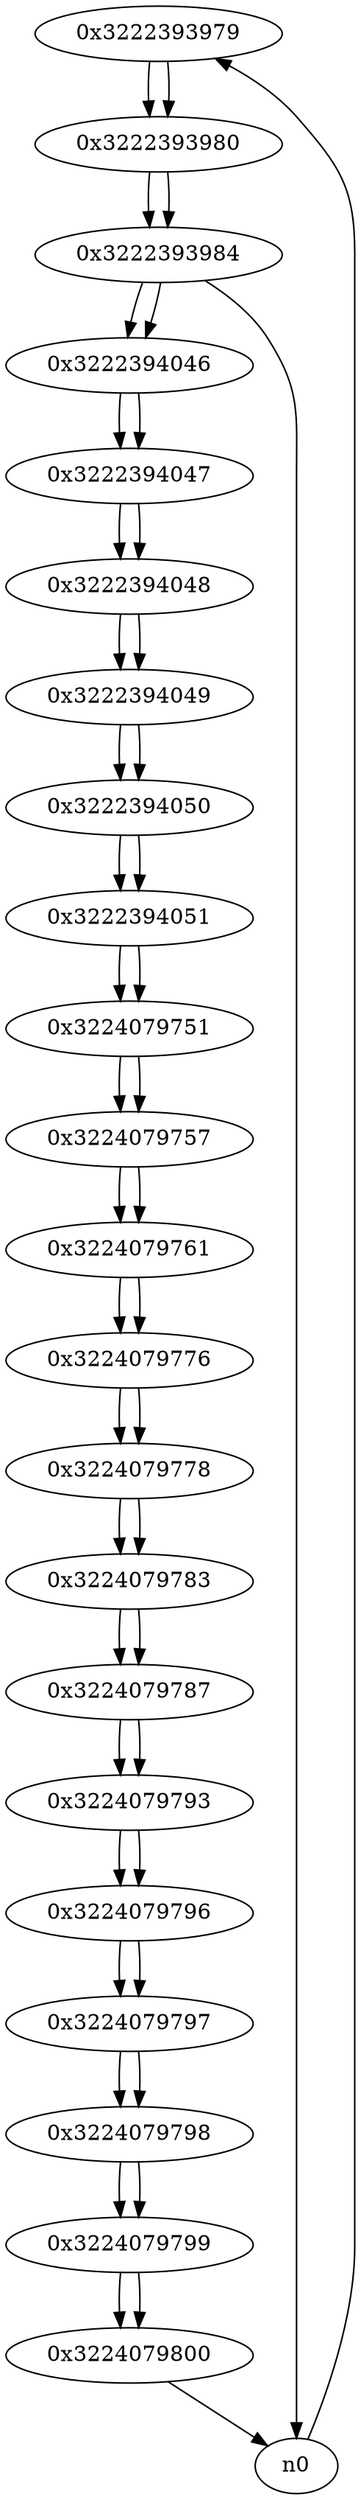 digraph G{
/* nodes */
  n1 [label="0x3222393979"]
  n2 [label="0x3222393980"]
  n3 [label="0x3222393984"]
  n4 [label="0x3222394046"]
  n5 [label="0x3222394047"]
  n6 [label="0x3222394048"]
  n7 [label="0x3222394049"]
  n8 [label="0x3222394050"]
  n9 [label="0x3222394051"]
  n10 [label="0x3224079751"]
  n11 [label="0x3224079757"]
  n12 [label="0x3224079761"]
  n13 [label="0x3224079776"]
  n14 [label="0x3224079778"]
  n15 [label="0x3224079783"]
  n16 [label="0x3224079787"]
  n17 [label="0x3224079793"]
  n18 [label="0x3224079796"]
  n19 [label="0x3224079797"]
  n20 [label="0x3224079798"]
  n21 [label="0x3224079799"]
  n22 [label="0x3224079800"]
/* edges */
n1 -> n2;
n0 -> n1;
n2 -> n3;
n1 -> n2;
n3 -> n4;
n3 -> n0;
n2 -> n3;
n4 -> n5;
n3 -> n4;
n5 -> n6;
n4 -> n5;
n6 -> n7;
n5 -> n6;
n7 -> n8;
n6 -> n7;
n8 -> n9;
n7 -> n8;
n9 -> n10;
n8 -> n9;
n10 -> n11;
n9 -> n10;
n11 -> n12;
n10 -> n11;
n12 -> n13;
n11 -> n12;
n13 -> n14;
n12 -> n13;
n14 -> n15;
n13 -> n14;
n15 -> n16;
n14 -> n15;
n16 -> n17;
n15 -> n16;
n17 -> n18;
n16 -> n17;
n18 -> n19;
n17 -> n18;
n19 -> n20;
n18 -> n19;
n20 -> n21;
n19 -> n20;
n21 -> n22;
n20 -> n21;
n22 -> n0;
n21 -> n22;
}
